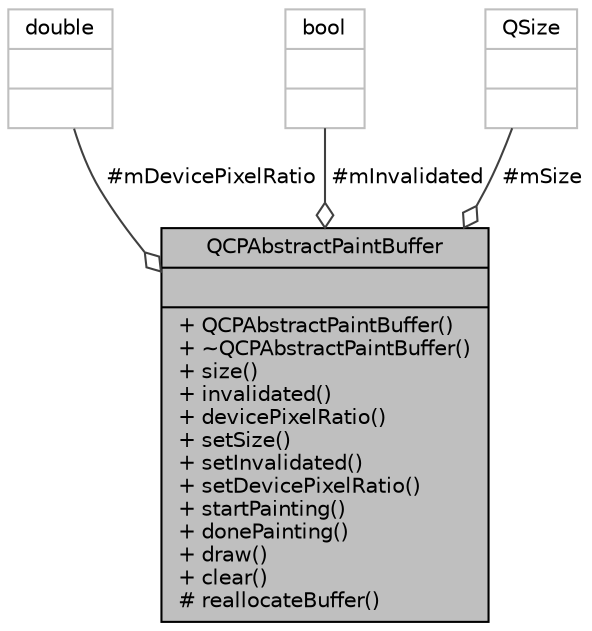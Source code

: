 digraph "QCPAbstractPaintBuffer"
{
 // LATEX_PDF_SIZE
  edge [fontname="Helvetica",fontsize="10",labelfontname="Helvetica",labelfontsize="10"];
  node [fontname="Helvetica",fontsize="10",shape=record];
  Node1 [label="{QCPAbstractPaintBuffer\n||+ QCPAbstractPaintBuffer()\l+ ~QCPAbstractPaintBuffer()\l+ size()\l+ invalidated()\l+ devicePixelRatio()\l+ setSize()\l+ setInvalidated()\l+ setDevicePixelRatio()\l+ startPainting()\l+ donePainting()\l+ draw()\l+ clear()\l# reallocateBuffer()\l}",height=0.2,width=0.4,color="black", fillcolor="grey75", style="filled", fontcolor="black",tooltip="The abstract base class for paint buffers, which define the rendering backend."];
  Node2 -> Node1 [color="grey25",fontsize="10",style="solid",label=" #mDevicePixelRatio" ,arrowhead="odiamond",fontname="Helvetica"];
  Node2 [label="{double\n||}",height=0.2,width=0.4,color="grey75", fillcolor="white", style="filled",tooltip=" "];
  Node3 -> Node1 [color="grey25",fontsize="10",style="solid",label=" #mInvalidated" ,arrowhead="odiamond",fontname="Helvetica"];
  Node3 [label="{bool\n||}",height=0.2,width=0.4,color="grey75", fillcolor="white", style="filled",tooltip=" "];
  Node4 -> Node1 [color="grey25",fontsize="10",style="solid",label=" #mSize" ,arrowhead="odiamond",fontname="Helvetica"];
  Node4 [label="{QSize\n||}",height=0.2,width=0.4,color="grey75", fillcolor="white", style="filled",tooltip=" "];
}

